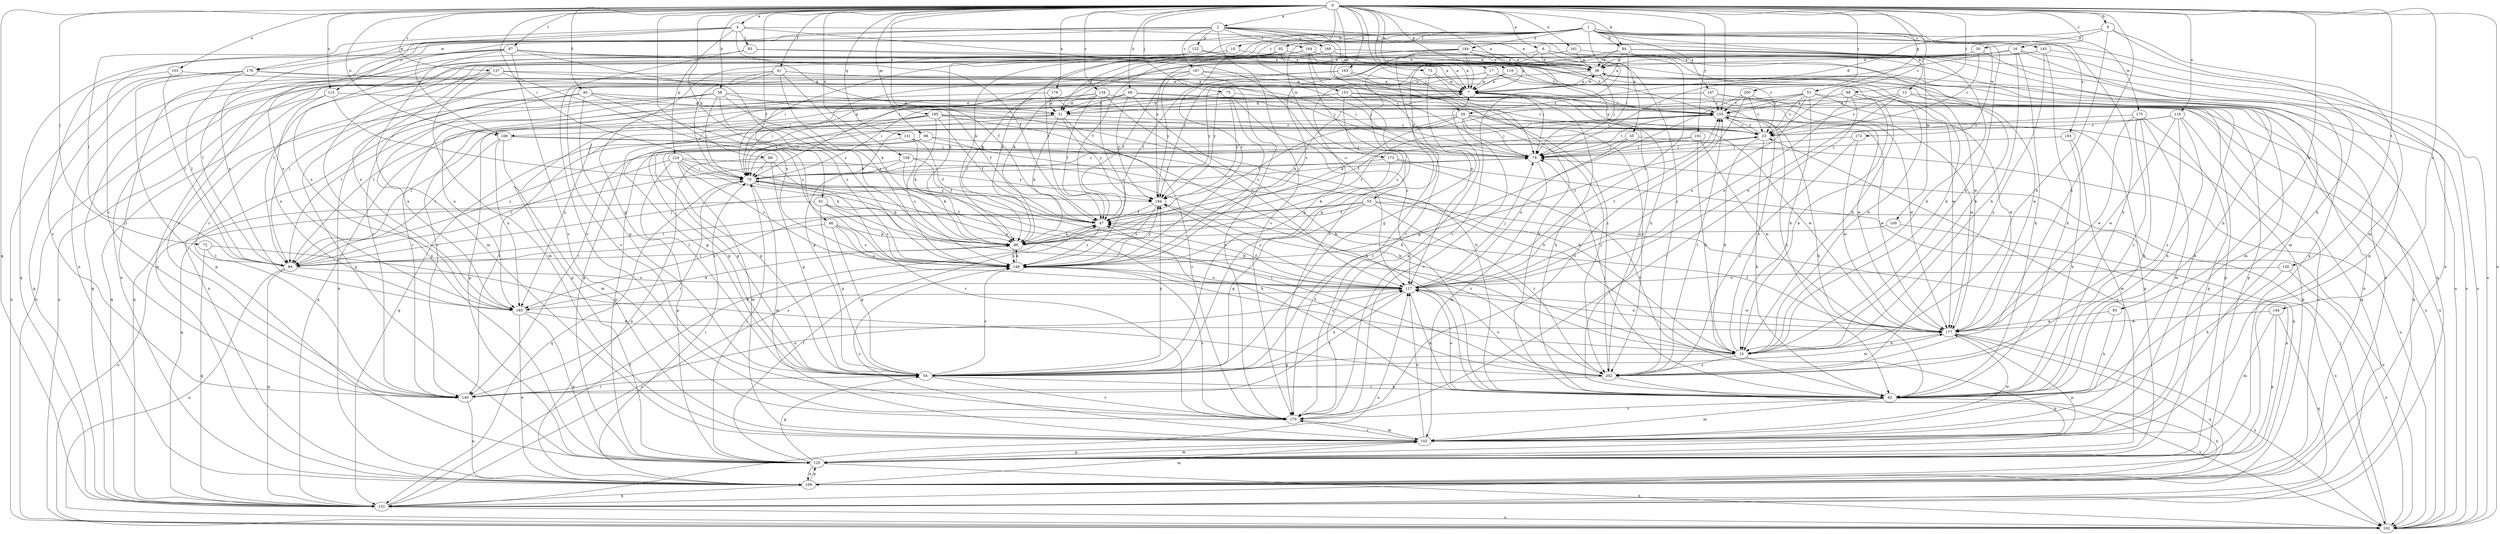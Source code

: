 strict digraph  {
0;
1;
2;
4;
6;
7;
9;
10;
13;
15;
16;
17;
23;
29;
30;
31;
35;
38;
40;
41;
46;
47;
51;
53;
54;
58;
60;
61;
62;
68;
69;
70;
72;
73;
75;
78;
83;
84;
86;
87;
92;
93;
94;
98;
100;
102;
103;
108;
109;
110;
115;
117;
119;
122;
124;
125;
131;
132;
134;
137;
140;
144;
145;
147;
148;
150;
153;
155;
158;
161;
162;
163;
164;
167;
168;
170;
172;
173;
175;
176;
177;
178;
184;
185;
191;
193;
194;
195;
200;
202;
0 -> 2  [label=a];
0 -> 4  [label=a];
0 -> 6  [label=a];
0 -> 7  [label=a];
0 -> 9  [label=b];
0 -> 16  [label=c];
0 -> 17  [label=c];
0 -> 23  [label=c];
0 -> 29  [label=d];
0 -> 40  [label=f];
0 -> 41  [label=f];
0 -> 46  [label=f];
0 -> 51  [label=g];
0 -> 58  [label=h];
0 -> 60  [label=h];
0 -> 61  [label=h];
0 -> 68  [label=i];
0 -> 69  [label=i];
0 -> 70  [label=i];
0 -> 72  [label=j];
0 -> 73  [label=j];
0 -> 75  [label=j];
0 -> 78  [label=j];
0 -> 83  [label=k];
0 -> 84  [label=k];
0 -> 87  [label=l];
0 -> 98  [label=m];
0 -> 103  [label=n];
0 -> 108  [label=n];
0 -> 110  [label=o];
0 -> 115  [label=o];
0 -> 119  [label=p];
0 -> 131  [label=q];
0 -> 132  [label=q];
0 -> 134  [label=r];
0 -> 137  [label=r];
0 -> 144  [label=s];
0 -> 150  [label=t];
0 -> 153  [label=t];
0 -> 155  [label=t];
0 -> 158  [label=u];
0 -> 161  [label=u];
0 -> 162  [label=u];
0 -> 163  [label=v];
0 -> 178  [label=x];
0 -> 191  [label=y];
0 -> 195  [label=z];
0 -> 200  [label=z];
0 -> 202  [label=z];
1 -> 10  [label=b];
1 -> 13  [label=b];
1 -> 15  [label=b];
1 -> 35  [label=e];
1 -> 62  [label=h];
1 -> 84  [label=k];
1 -> 86  [label=k];
1 -> 92  [label=l];
1 -> 108  [label=n];
1 -> 145  [label=s];
1 -> 147  [label=s];
1 -> 148  [label=s];
1 -> 172  [label=w];
1 -> 173  [label=w];
1 -> 175  [label=w];
1 -> 176  [label=w];
1 -> 184  [label=x];
1 -> 193  [label=y];
1 -> 194  [label=y];
2 -> 38  [label=e];
2 -> 100  [label=m];
2 -> 115  [label=o];
2 -> 122  [label=p];
2 -> 140  [label=r];
2 -> 162  [label=u];
2 -> 164  [label=v];
2 -> 167  [label=v];
2 -> 168  [label=v];
2 -> 170  [label=v];
2 -> 185  [label=x];
2 -> 202  [label=z];
4 -> 7  [label=a];
4 -> 47  [label=f];
4 -> 93  [label=l];
4 -> 94  [label=l];
4 -> 117  [label=o];
4 -> 124  [label=p];
4 -> 176  [label=w];
4 -> 185  [label=x];
6 -> 15  [label=b];
6 -> 38  [label=e];
6 -> 53  [label=g];
6 -> 62  [label=h];
6 -> 140  [label=r];
6 -> 170  [label=v];
7 -> 38  [label=e];
7 -> 62  [label=h];
7 -> 108  [label=n];
7 -> 125  [label=p];
7 -> 155  [label=t];
9 -> 15  [label=b];
9 -> 29  [label=d];
9 -> 30  [label=d];
9 -> 62  [label=h];
9 -> 102  [label=m];
10 -> 38  [label=e];
10 -> 47  [label=f];
10 -> 109  [label=n];
13 -> 23  [label=c];
13 -> 31  [label=d];
13 -> 109  [label=n];
13 -> 117  [label=o];
13 -> 125  [label=p];
15 -> 54  [label=g];
15 -> 125  [label=p];
15 -> 148  [label=s];
15 -> 155  [label=t];
15 -> 202  [label=z];
16 -> 15  [label=b];
16 -> 38  [label=e];
16 -> 62  [label=h];
16 -> 70  [label=i];
16 -> 78  [label=j];
16 -> 125  [label=p];
16 -> 162  [label=u];
16 -> 185  [label=x];
17 -> 7  [label=a];
17 -> 15  [label=b];
17 -> 94  [label=l];
17 -> 162  [label=u];
17 -> 177  [label=w];
23 -> 7  [label=a];
23 -> 15  [label=b];
23 -> 62  [label=h];
23 -> 78  [label=j];
23 -> 155  [label=t];
29 -> 23  [label=c];
29 -> 47  [label=f];
29 -> 70  [label=i];
29 -> 78  [label=j];
29 -> 94  [label=l];
29 -> 170  [label=v];
29 -> 177  [label=w];
29 -> 202  [label=z];
30 -> 23  [label=c];
30 -> 38  [label=e];
30 -> 125  [label=p];
30 -> 140  [label=r];
31 -> 23  [label=c];
31 -> 86  [label=k];
31 -> 132  [label=q];
31 -> 140  [label=r];
31 -> 170  [label=v];
31 -> 194  [label=y];
35 -> 78  [label=j];
35 -> 117  [label=o];
35 -> 162  [label=u];
38 -> 7  [label=a];
38 -> 78  [label=j];
38 -> 102  [label=m];
38 -> 109  [label=n];
38 -> 177  [label=w];
38 -> 194  [label=y];
40 -> 31  [label=d];
40 -> 54  [label=g];
40 -> 62  [label=h];
40 -> 109  [label=n];
40 -> 148  [label=s];
40 -> 185  [label=x];
41 -> 7  [label=a];
41 -> 70  [label=i];
41 -> 78  [label=j];
41 -> 86  [label=k];
41 -> 125  [label=p];
41 -> 148  [label=s];
41 -> 162  [label=u];
46 -> 54  [label=g];
46 -> 86  [label=k];
46 -> 94  [label=l];
46 -> 117  [label=o];
46 -> 148  [label=s];
47 -> 86  [label=k];
47 -> 148  [label=s];
51 -> 15  [label=b];
51 -> 23  [label=c];
51 -> 70  [label=i];
51 -> 86  [label=k];
51 -> 117  [label=o];
51 -> 132  [label=q];
51 -> 155  [label=t];
51 -> 177  [label=w];
53 -> 47  [label=f];
53 -> 54  [label=g];
53 -> 94  [label=l];
53 -> 109  [label=n];
53 -> 162  [label=u];
53 -> 185  [label=x];
53 -> 202  [label=z];
54 -> 62  [label=h];
54 -> 117  [label=o];
54 -> 140  [label=r];
54 -> 148  [label=s];
54 -> 170  [label=v];
54 -> 177  [label=w];
54 -> 194  [label=y];
58 -> 31  [label=d];
58 -> 47  [label=f];
58 -> 70  [label=i];
58 -> 86  [label=k];
58 -> 94  [label=l];
58 -> 109  [label=n];
58 -> 132  [label=q];
58 -> 148  [label=s];
60 -> 23  [label=c];
60 -> 31  [label=d];
60 -> 62  [label=h];
60 -> 70  [label=i];
60 -> 125  [label=p];
60 -> 177  [label=w];
60 -> 194  [label=y];
61 -> 47  [label=f];
61 -> 54  [label=g];
61 -> 117  [label=o];
61 -> 148  [label=s];
61 -> 162  [label=u];
62 -> 78  [label=j];
62 -> 102  [label=m];
62 -> 109  [label=n];
62 -> 117  [label=o];
62 -> 170  [label=v];
68 -> 15  [label=b];
68 -> 117  [label=o];
68 -> 125  [label=p];
68 -> 155  [label=t];
68 -> 170  [label=v];
69 -> 54  [label=g];
69 -> 70  [label=i];
69 -> 109  [label=n];
69 -> 170  [label=v];
70 -> 23  [label=c];
70 -> 62  [label=h];
70 -> 86  [label=k];
70 -> 102  [label=m];
70 -> 117  [label=o];
70 -> 132  [label=q];
70 -> 194  [label=y];
72 -> 94  [label=l];
72 -> 132  [label=q];
72 -> 202  [label=z];
73 -> 7  [label=a];
73 -> 54  [label=g];
73 -> 78  [label=j];
75 -> 31  [label=d];
75 -> 117  [label=o];
75 -> 148  [label=s];
75 -> 162  [label=u];
75 -> 194  [label=y];
78 -> 70  [label=i];
78 -> 102  [label=m];
78 -> 155  [label=t];
83 -> 62  [label=h];
83 -> 177  [label=w];
84 -> 7  [label=a];
84 -> 15  [label=b];
84 -> 38  [label=e];
84 -> 54  [label=g];
84 -> 78  [label=j];
84 -> 117  [label=o];
84 -> 132  [label=q];
84 -> 162  [label=u];
86 -> 7  [label=a];
86 -> 94  [label=l];
86 -> 148  [label=s];
86 -> 155  [label=t];
87 -> 7  [label=a];
87 -> 38  [label=e];
87 -> 47  [label=f];
87 -> 94  [label=l];
87 -> 102  [label=m];
87 -> 132  [label=q];
87 -> 140  [label=r];
87 -> 148  [label=s];
87 -> 155  [label=t];
87 -> 170  [label=v];
92 -> 31  [label=d];
92 -> 38  [label=e];
92 -> 86  [label=k];
92 -> 155  [label=t];
93 -> 38  [label=e];
93 -> 109  [label=n];
93 -> 170  [label=v];
93 -> 177  [label=w];
94 -> 23  [label=c];
94 -> 78  [label=j];
94 -> 117  [label=o];
94 -> 132  [label=q];
94 -> 162  [label=u];
98 -> 15  [label=b];
98 -> 54  [label=g];
98 -> 78  [label=j];
98 -> 125  [label=p];
100 -> 86  [label=k];
100 -> 162  [label=u];
102 -> 38  [label=e];
102 -> 117  [label=o];
102 -> 125  [label=p];
102 -> 148  [label=s];
102 -> 170  [label=v];
102 -> 177  [label=w];
103 -> 7  [label=a];
103 -> 94  [label=l];
103 -> 140  [label=r];
108 -> 15  [label=b];
108 -> 78  [label=j];
108 -> 94  [label=l];
108 -> 102  [label=m];
108 -> 185  [label=x];
109 -> 70  [label=i];
109 -> 102  [label=m];
109 -> 125  [label=p];
109 -> 132  [label=q];
110 -> 23  [label=c];
110 -> 47  [label=f];
110 -> 62  [label=h];
110 -> 109  [label=n];
110 -> 177  [label=w];
110 -> 202  [label=z];
115 -> 31  [label=d];
115 -> 70  [label=i];
115 -> 132  [label=q];
115 -> 185  [label=x];
117 -> 47  [label=f];
117 -> 62  [label=h];
117 -> 78  [label=j];
117 -> 140  [label=r];
117 -> 155  [label=t];
117 -> 177  [label=w];
117 -> 185  [label=x];
117 -> 194  [label=y];
119 -> 7  [label=a];
119 -> 15  [label=b];
119 -> 140  [label=r];
119 -> 194  [label=y];
122 -> 7  [label=a];
122 -> 38  [label=e];
122 -> 86  [label=k];
122 -> 185  [label=x];
124 -> 15  [label=b];
124 -> 70  [label=i];
124 -> 86  [label=k];
124 -> 94  [label=l];
124 -> 102  [label=m];
124 -> 125  [label=p];
124 -> 148  [label=s];
124 -> 194  [label=y];
125 -> 23  [label=c];
125 -> 47  [label=f];
125 -> 54  [label=g];
125 -> 70  [label=i];
125 -> 102  [label=m];
125 -> 109  [label=n];
125 -> 162  [label=u];
131 -> 47  [label=f];
131 -> 54  [label=g];
131 -> 78  [label=j];
131 -> 148  [label=s];
132 -> 47  [label=f];
132 -> 117  [label=o];
132 -> 148  [label=s];
132 -> 162  [label=u];
134 -> 31  [label=d];
134 -> 47  [label=f];
134 -> 117  [label=o];
134 -> 125  [label=p];
134 -> 140  [label=r];
134 -> 148  [label=s];
134 -> 155  [label=t];
137 -> 7  [label=a];
137 -> 78  [label=j];
137 -> 102  [label=m];
137 -> 109  [label=n];
137 -> 132  [label=q];
137 -> 148  [label=s];
140 -> 70  [label=i];
140 -> 109  [label=n];
140 -> 117  [label=o];
144 -> 102  [label=m];
144 -> 125  [label=p];
144 -> 132  [label=q];
144 -> 177  [label=w];
145 -> 38  [label=e];
145 -> 54  [label=g];
145 -> 62  [label=h];
145 -> 109  [label=n];
145 -> 202  [label=z];
147 -> 31  [label=d];
147 -> 94  [label=l];
147 -> 132  [label=q];
147 -> 155  [label=t];
147 -> 162  [label=u];
148 -> 86  [label=k];
148 -> 117  [label=o];
148 -> 155  [label=t];
148 -> 194  [label=y];
150 -> 62  [label=h];
150 -> 117  [label=o];
150 -> 162  [label=u];
153 -> 62  [label=h];
153 -> 132  [label=q];
153 -> 140  [label=r];
153 -> 148  [label=s];
153 -> 155  [label=t];
153 -> 170  [label=v];
153 -> 177  [label=w];
155 -> 23  [label=c];
155 -> 54  [label=g];
155 -> 62  [label=h];
155 -> 109  [label=n];
155 -> 125  [label=p];
155 -> 140  [label=r];
158 -> 15  [label=b];
158 -> 47  [label=f];
158 -> 70  [label=i];
158 -> 86  [label=k];
158 -> 132  [label=q];
161 -> 15  [label=b];
161 -> 38  [label=e];
161 -> 194  [label=y];
162 -> 78  [label=j];
163 -> 7  [label=a];
163 -> 47  [label=f];
163 -> 62  [label=h];
163 -> 170  [label=v];
164 -> 7  [label=a];
164 -> 23  [label=c];
164 -> 38  [label=e];
164 -> 54  [label=g];
164 -> 94  [label=l];
164 -> 117  [label=o];
164 -> 125  [label=p];
164 -> 170  [label=v];
167 -> 7  [label=a];
167 -> 47  [label=f];
167 -> 70  [label=i];
167 -> 170  [label=v];
167 -> 194  [label=y];
167 -> 202  [label=z];
168 -> 38  [label=e];
168 -> 47  [label=f];
168 -> 62  [label=h];
168 -> 78  [label=j];
168 -> 86  [label=k];
170 -> 7  [label=a];
170 -> 102  [label=m];
170 -> 148  [label=s];
172 -> 78  [label=j];
172 -> 177  [label=w];
172 -> 202  [label=z];
173 -> 62  [label=h];
173 -> 70  [label=i];
173 -> 86  [label=k];
173 -> 109  [label=n];
175 -> 23  [label=c];
175 -> 62  [label=h];
175 -> 102  [label=m];
175 -> 125  [label=p];
175 -> 177  [label=w];
175 -> 202  [label=z];
176 -> 7  [label=a];
176 -> 78  [label=j];
176 -> 94  [label=l];
176 -> 125  [label=p];
176 -> 132  [label=q];
176 -> 162  [label=u];
177 -> 15  [label=b];
177 -> 47  [label=f];
177 -> 117  [label=o];
177 -> 125  [label=p];
177 -> 132  [label=q];
177 -> 162  [label=u];
178 -> 31  [label=d];
178 -> 185  [label=x];
178 -> 202  [label=z];
184 -> 7  [label=a];
184 -> 38  [label=e];
184 -> 70  [label=i];
184 -> 86  [label=k];
184 -> 102  [label=m];
184 -> 148  [label=s];
184 -> 162  [label=u];
184 -> 170  [label=v];
185 -> 86  [label=k];
185 -> 109  [label=n];
185 -> 125  [label=p];
185 -> 177  [label=w];
191 -> 15  [label=b];
191 -> 54  [label=g];
191 -> 78  [label=j];
191 -> 177  [label=w];
193 -> 62  [label=h];
193 -> 78  [label=j];
193 -> 102  [label=m];
194 -> 47  [label=f];
194 -> 148  [label=s];
194 -> 202  [label=z];
195 -> 23  [label=c];
195 -> 47  [label=f];
195 -> 54  [label=g];
195 -> 62  [label=h];
195 -> 70  [label=i];
195 -> 86  [label=k];
195 -> 177  [label=w];
195 -> 185  [label=x];
200 -> 23  [label=c];
200 -> 54  [label=g];
200 -> 155  [label=t];
200 -> 170  [label=v];
200 -> 177  [label=w];
202 -> 7  [label=a];
202 -> 47  [label=f];
202 -> 70  [label=i];
202 -> 117  [label=o];
202 -> 140  [label=r];
202 -> 155  [label=t];
202 -> 162  [label=u];
}
